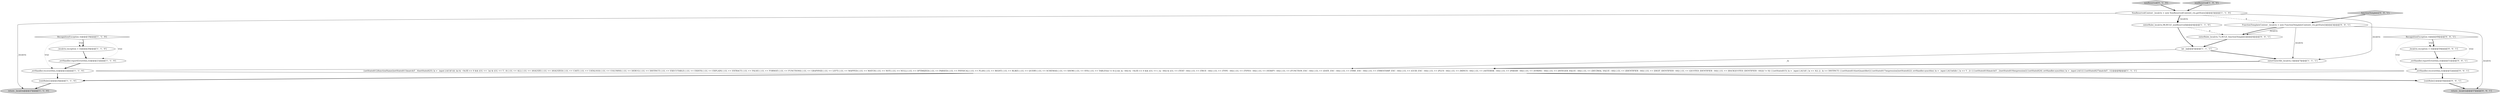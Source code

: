 digraph {
2 [style = filled, label = "enterOuterAlt(_localctx,1)@@@7@@@['1', '1', '1']", fillcolor = white, shape = ellipse image = "AAA0AAABBB1BBB"];
12 [style = filled, label = "nonReserved['0', '1', '0']", fillcolor = lightgray, shape = diamond image = "AAA0AAABBB2BBB"];
13 [style = filled, label = "enterRule(_localctx,72,RULE_functionTemplate)@@@4@@@['0', '0', '1']", fillcolor = white, shape = ellipse image = "AAA0AAABBB3BBB"];
7 [style = filled, label = "_errHandler.reportError(this,re)@@@21@@@['1', '1', '0']", fillcolor = white, shape = ellipse image = "AAA0AAABBB1BBB"];
18 [style = filled, label = "_errHandler.recover(this,re)@@@52@@@['0', '0', '1']", fillcolor = white, shape = ellipse image = "AAA0AAABBB3BBB"];
21 [style = filled, label = "{exitRule()}@@@54@@@['0', '0', '1']", fillcolor = white, shape = ellipse image = "AAA0AAABBB3BBB"];
11 [style = filled, label = "NonReservedContext _localctx = new NonReservedContext(_ctx,getState())@@@3@@@['1', '1', '0']", fillcolor = white, shape = ellipse image = "AAA0AAABBB1BBB"];
0 [style = filled, label = "{exitRule()}@@@24@@@['1', '1', '0']", fillcolor = white, shape = ellipse image = "AAA0AAABBB1BBB"];
16 [style = filled, label = "_errHandler.reportError(this,re)@@@51@@@['0', '0', '1']", fillcolor = white, shape = ellipse image = "AAA0AAABBB3BBB"];
15 [style = filled, label = "return _localctx@@@57@@@['0', '0', '1']", fillcolor = lightgray, shape = ellipse image = "AAA0AAABBB3BBB"];
4 [style = filled, label = "_localctx.exception = re@@@20@@@['1', '1', '0']", fillcolor = white, shape = ellipse image = "AAA0AAABBB1BBB"];
17 [style = filled, label = "RecognitionException re@@@49@@@['0', '0', '1']", fillcolor = white, shape = diamond image = "AAA0AAABBB3BBB"];
20 [style = filled, label = "FunctionTemplateContext _localctx = new FunctionTemplateContext(_ctx,getState())@@@3@@@['0', '0', '1']", fillcolor = white, shape = ellipse image = "AAA0AAABBB3BBB"];
6 [style = filled, label = "int _la@@@5@@@['1', '1', '1']", fillcolor = white, shape = ellipse image = "AAA0AAABBB1BBB"];
10 [style = filled, label = "{setState(612)functionName()setState(613)match(T__0)setState(625)_la = _input.LA(1)if ((((_la) & ~0x3f) == 0 && ((1L << _la) & ((1L << T__0) | (1L << ALL) | (1L << ANALYZE) | (1L << ANALYZED) | (1L << CAST) | (1L << CATALOGS) | (1L << COLUMNS) | (1L << DEBUG) | (1L << DISTINCT) | (1L << EXECUTABLE) | (1L << EXISTS) | (1L << EXPLAIN) | (1L << EXTRACT) | (1L << FALSE) | (1L << FORMAT) | (1L << FUNCTIONS) | (1L << GRAPHVIZ) | (1L << LEFT) | (1L << MAPPED) | (1L << MATCH) | (1L << NOT) | (1L << NULL) | (1L << OPTIMIZED) | (1L << PARSED) | (1L << PHYSICAL) | (1L << PLAN) | (1L << RIGHT) | (1L << RLIKE) | (1L << QUERY) | (1L << SCHEMAS) | (1L << SHOW) | (1L << SYS) | (1L << TABLES))) != 0) || ((((_la - 64)) & ~0x3f) == 0 && ((1L << (_la - 64)) & ((1L << (TEXT - 64)) | (1L << (TRUE - 64)) | (1L << (TYPE - 64)) | (1L << (TYPES - 64)) | (1L << (VERIFY - 64)) | (1L << (FUNCTION_ESC - 64)) | (1L << (DATE_ESC - 64)) | (1L << (TIME_ESC - 64)) | (1L << (TIMESTAMP_ESC - 64)) | (1L << (GUID_ESC - 64)) | (1L << (PLUS - 64)) | (1L << (MINUS - 64)) | (1L << (ASTERISK - 64)) | (1L << (PARAM - 64)) | (1L << (STRING - 64)) | (1L << (INTEGER_VALUE - 64)) | (1L << (DECIMAL_VALUE - 64)) | (1L << (IDENTIFIER - 64)) | (1L << (DIGIT_IDENTIFIER - 64)) | (1L << (QUOTED_IDENTIFIER - 64)) | (1L << (BACKQUOTED_IDENTIFIER - 64)))) != 0)) {{setState(615)_la = _input.LA(1)if (_la == ALL || _la == DISTINCT) {{setState(614)setQuantifier()}}setState(617)expression()setState(622)_errHandler.sync(this)_la = _input.LA(1)while (_la == T__2) {{{setState(618)match(T__2)setState(619)expression()}}setState(624)_errHandler.sync(this)_la = _input.LA(1)}}}setState(627)match(T__1)}@@@8@@@['1', '1', '1']", fillcolor = white, shape = ellipse image = "AAA0AAABBB1BBB"];
8 [style = filled, label = "enterRule(_localctx,98,RULE_nonReserved)@@@4@@@['1', '1', '0']", fillcolor = white, shape = ellipse image = "AAA0AAABBB1BBB"];
9 [style = filled, label = "nonReserved['1', '0', '0']", fillcolor = lightgray, shape = diamond image = "AAA0AAABBB1BBB"];
19 [style = filled, label = "functionTemplate['0', '0', '1']", fillcolor = lightgray, shape = diamond image = "AAA0AAABBB3BBB"];
5 [style = filled, label = "_errHandler.recover(this,re)@@@22@@@['1', '1', '0']", fillcolor = white, shape = ellipse image = "AAA0AAABBB1BBB"];
14 [style = filled, label = "_localctx.exception = re@@@50@@@['0', '0', '1']", fillcolor = white, shape = ellipse image = "AAA0AAABBB3BBB"];
3 [style = filled, label = "RecognitionException re@@@19@@@['1', '1', '0']", fillcolor = white, shape = diamond image = "AAA0AAABBB1BBB"];
1 [style = filled, label = "return _localctx@@@27@@@['1', '1', '0']", fillcolor = lightgray, shape = ellipse image = "AAA0AAABBB1BBB"];
20->13 [style = solid, label="_localctx"];
11->8 [style = solid, label="_localctx"];
17->18 [style = dotted, label="true"];
10->21 [style = bold, label=""];
17->14 [style = dotted, label="true"];
4->7 [style = bold, label=""];
9->11 [style = bold, label=""];
11->20 [style = dashed, label="0"];
14->16 [style = bold, label=""];
21->15 [style = bold, label=""];
17->16 [style = dotted, label="true"];
20->2 [style = solid, label="_localctx"];
16->18 [style = bold, label=""];
19->20 [style = bold, label=""];
13->6 [style = bold, label=""];
8->13 [style = dashed, label="0"];
17->14 [style = bold, label=""];
2->10 [style = bold, label=""];
8->6 [style = bold, label=""];
0->1 [style = bold, label=""];
6->2 [style = bold, label=""];
5->0 [style = bold, label=""];
20->13 [style = bold, label=""];
11->1 [style = solid, label="_localctx"];
11->2 [style = solid, label="_localctx"];
3->4 [style = dotted, label="true"];
11->8 [style = bold, label=""];
18->21 [style = bold, label=""];
7->5 [style = bold, label=""];
12->11 [style = bold, label=""];
3->7 [style = dotted, label="true"];
20->15 [style = solid, label="_localctx"];
3->5 [style = dotted, label="true"];
6->10 [style = solid, label="_la"];
3->4 [style = bold, label=""];
10->0 [style = bold, label=""];
}
